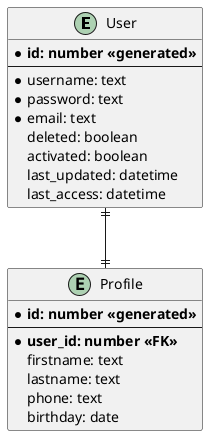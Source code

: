 @startuml User
entity User {
    * **id: number <<generated>>**
    --
    * username: text
    * password: text
    * email: text
    deleted: boolean
    activated: boolean
    last_updated: datetime
    last_access: datetime
}

entity Profile {
    * **id: number <<generated>>**
    --
    * **user_id: number <<FK>>**
    firstname: text
    lastname: text
    phone: text
    birthday: date
}
User ||--|| Profile
@enduml